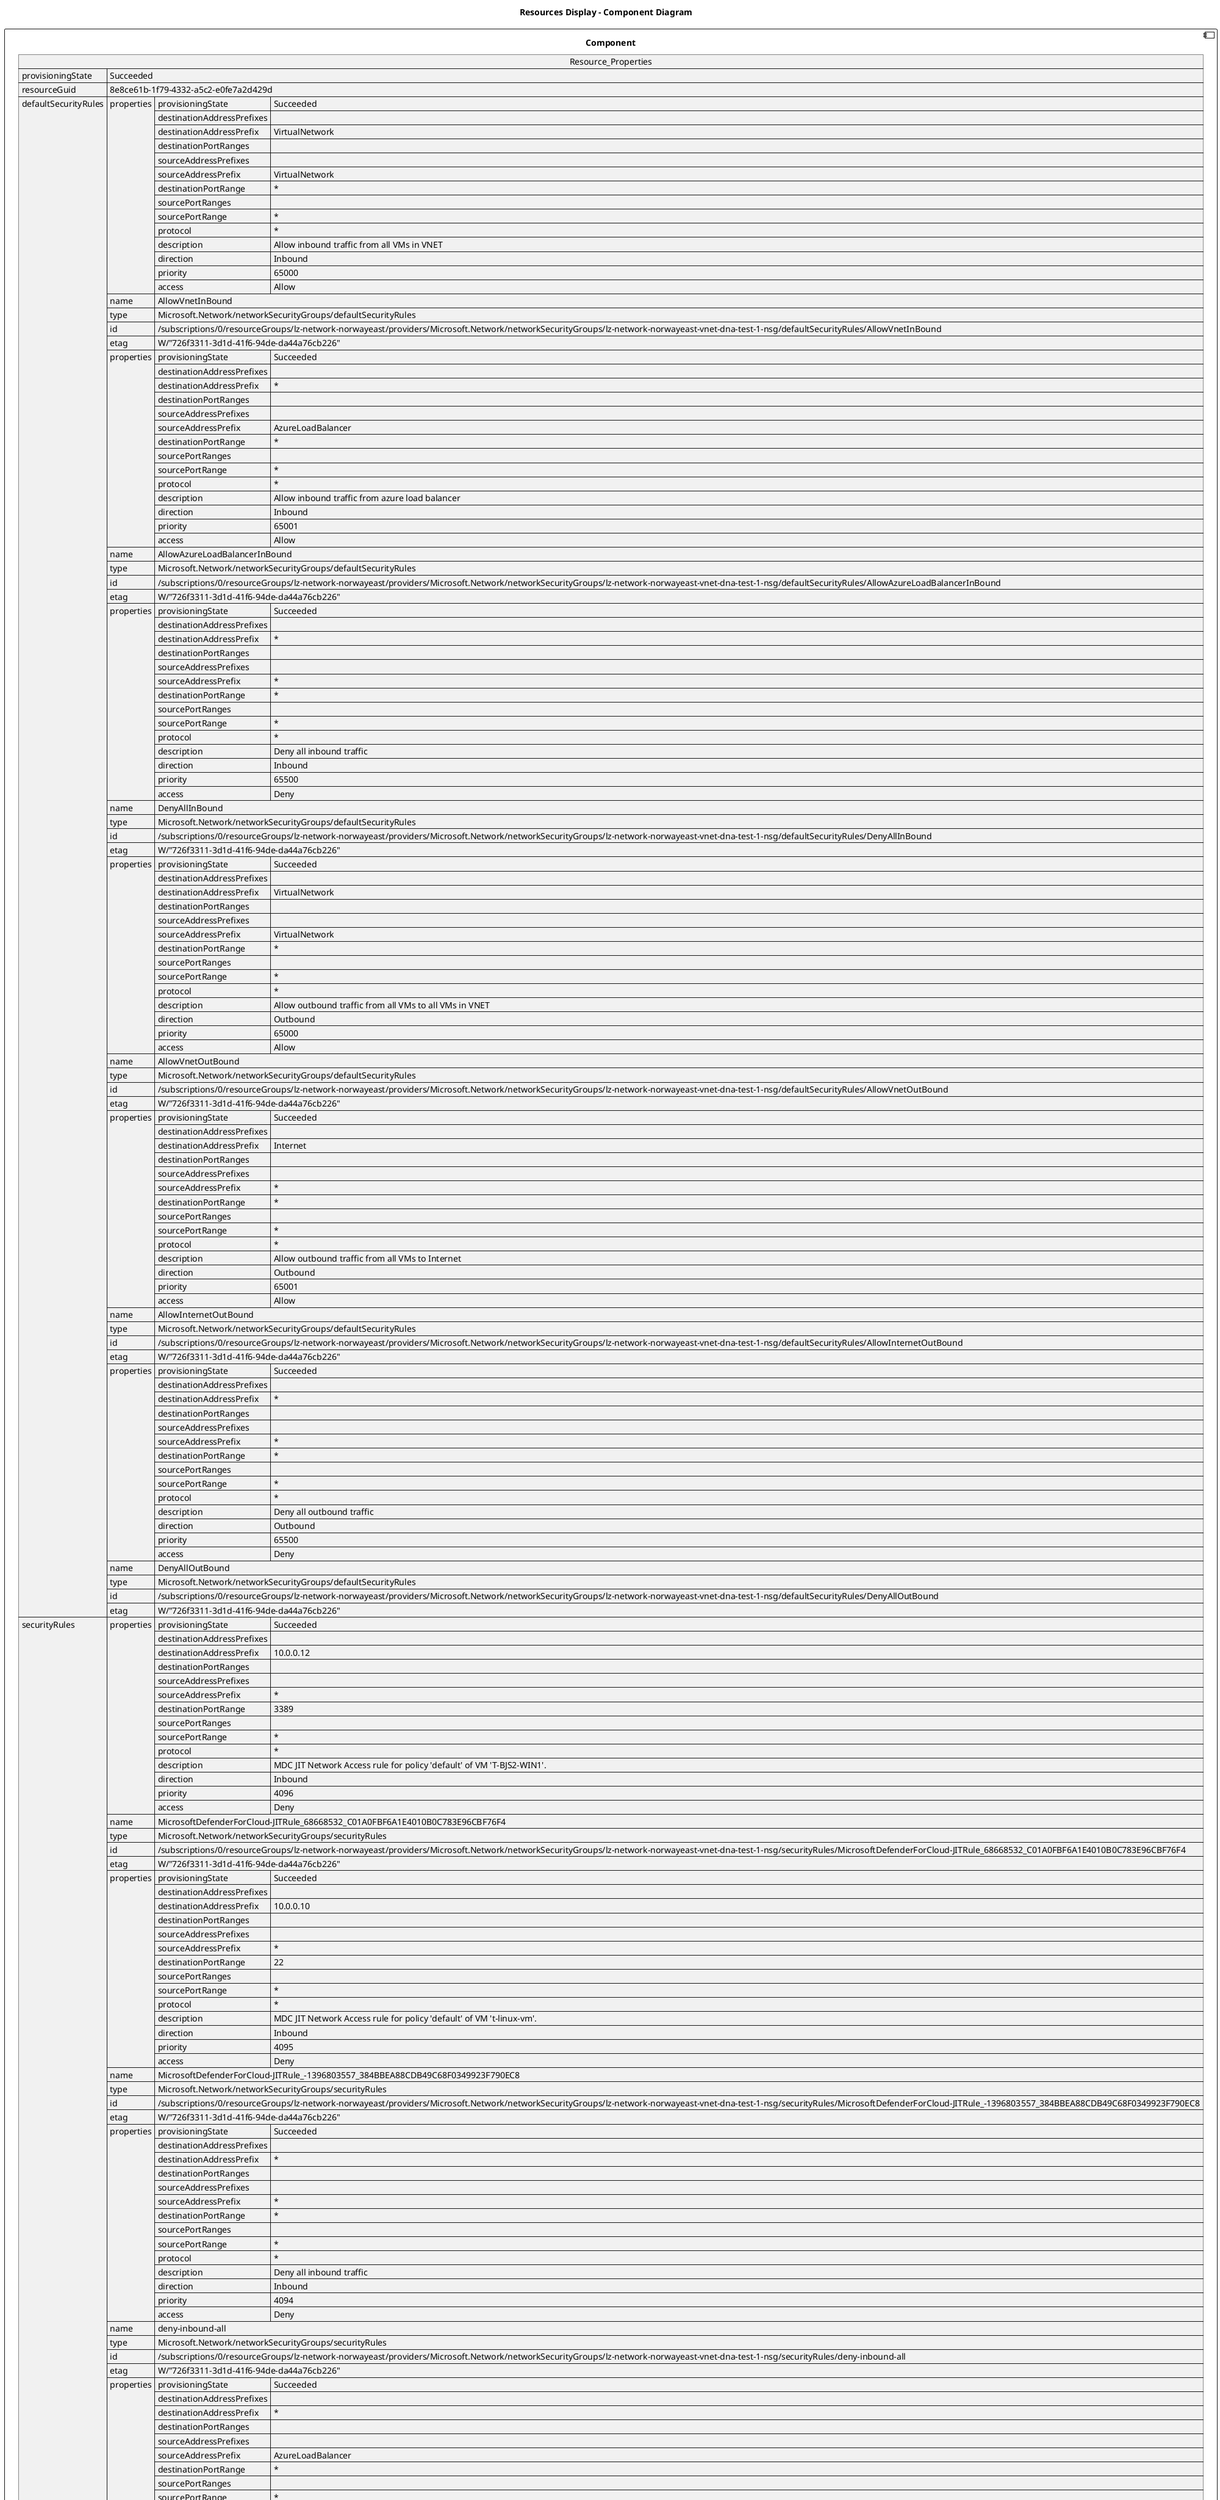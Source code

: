 @startuml

title Resources Display - Component Diagram

component Component {

json  Resource_Properties {
  "provisioningState": "Succeeded",
  "resourceGuid": "8e8ce61b-1f79-4332-a5c2-e0fe7a2d429d",
  "defaultSecurityRules": [
    {
      "properties": {
        "provisioningState": "Succeeded",
        "destinationAddressPrefixes": [],
        "destinationAddressPrefix": "VirtualNetwork",
        "destinationPortRanges": [],
        "sourceAddressPrefixes": [],
        "sourceAddressPrefix": "VirtualNetwork",
        "destinationPortRange": "*",
        "sourcePortRanges": [],
        "sourcePortRange": "*",
        "protocol": "*",
        "description": "Allow inbound traffic from all VMs in VNET",
        "direction": "Inbound",
        "priority": 65000,
        "access": "Allow"
      },
      "name": "AllowVnetInBound",
      "type": "Microsoft.Network/networkSecurityGroups/defaultSecurityRules",
      "id": "/subscriptions/0/resourceGroups/lz-network-norwayeast/providers/Microsoft.Network/networkSecurityGroups/lz-network-norwayeast-vnet-dna-test-1-nsg/defaultSecurityRules/AllowVnetInBound",
      "etag": "W/\"726f3311-3d1d-41f6-94de-da44a76cb226\""
    },
    {
      "properties": {
        "provisioningState": "Succeeded",
        "destinationAddressPrefixes": [],
        "destinationAddressPrefix": "*",
        "destinationPortRanges": [],
        "sourceAddressPrefixes": [],
        "sourceAddressPrefix": "AzureLoadBalancer",
        "destinationPortRange": "*",
        "sourcePortRanges": [],
        "sourcePortRange": "*",
        "protocol": "*",
        "description": "Allow inbound traffic from azure load balancer",
        "direction": "Inbound",
        "priority": 65001,
        "access": "Allow"
      },
      "name": "AllowAzureLoadBalancerInBound",
      "type": "Microsoft.Network/networkSecurityGroups/defaultSecurityRules",
      "id": "/subscriptions/0/resourceGroups/lz-network-norwayeast/providers/Microsoft.Network/networkSecurityGroups/lz-network-norwayeast-vnet-dna-test-1-nsg/defaultSecurityRules/AllowAzureLoadBalancerInBound",
      "etag": "W/\"726f3311-3d1d-41f6-94de-da44a76cb226\""
    },
    {
      "properties": {
        "provisioningState": "Succeeded",
        "destinationAddressPrefixes": [],
        "destinationAddressPrefix": "*",
        "destinationPortRanges": [],
        "sourceAddressPrefixes": [],
        "sourceAddressPrefix": "*",
        "destinationPortRange": "*",
        "sourcePortRanges": [],
        "sourcePortRange": "*",
        "protocol": "*",
        "description": "Deny all inbound traffic",
        "direction": "Inbound",
        "priority": 65500,
        "access": "Deny"
      },
      "name": "DenyAllInBound",
      "type": "Microsoft.Network/networkSecurityGroups/defaultSecurityRules",
      "id": "/subscriptions/0/resourceGroups/lz-network-norwayeast/providers/Microsoft.Network/networkSecurityGroups/lz-network-norwayeast-vnet-dna-test-1-nsg/defaultSecurityRules/DenyAllInBound",
      "etag": "W/\"726f3311-3d1d-41f6-94de-da44a76cb226\""
    },
    {
      "properties": {
        "provisioningState": "Succeeded",
        "destinationAddressPrefixes": [],
        "destinationAddressPrefix": "VirtualNetwork",
        "destinationPortRanges": [],
        "sourceAddressPrefixes": [],
        "sourceAddressPrefix": "VirtualNetwork",
        "destinationPortRange": "*",
        "sourcePortRanges": [],
        "sourcePortRange": "*",
        "protocol": "*",
        "description": "Allow outbound traffic from all VMs to all VMs in VNET",
        "direction": "Outbound",
        "priority": 65000,
        "access": "Allow"
      },
      "name": "AllowVnetOutBound",
      "type": "Microsoft.Network/networkSecurityGroups/defaultSecurityRules",
      "id": "/subscriptions/0/resourceGroups/lz-network-norwayeast/providers/Microsoft.Network/networkSecurityGroups/lz-network-norwayeast-vnet-dna-test-1-nsg/defaultSecurityRules/AllowVnetOutBound",
      "etag": "W/\"726f3311-3d1d-41f6-94de-da44a76cb226\""
    },
    {
      "properties": {
        "provisioningState": "Succeeded",
        "destinationAddressPrefixes": [],
        "destinationAddressPrefix": "Internet",
        "destinationPortRanges": [],
        "sourceAddressPrefixes": [],
        "sourceAddressPrefix": "*",
        "destinationPortRange": "*",
        "sourcePortRanges": [],
        "sourcePortRange": "*",
        "protocol": "*",
        "description": "Allow outbound traffic from all VMs to Internet",
        "direction": "Outbound",
        "priority": 65001,
        "access": "Allow"
      },
      "name": "AllowInternetOutBound",
      "type": "Microsoft.Network/networkSecurityGroups/defaultSecurityRules",
      "id": "/subscriptions/0/resourceGroups/lz-network-norwayeast/providers/Microsoft.Network/networkSecurityGroups/lz-network-norwayeast-vnet-dna-test-1-nsg/defaultSecurityRules/AllowInternetOutBound",
      "etag": "W/\"726f3311-3d1d-41f6-94de-da44a76cb226\""
    },
    {
      "properties": {
        "provisioningState": "Succeeded",
        "destinationAddressPrefixes": [],
        "destinationAddressPrefix": "*",
        "destinationPortRanges": [],
        "sourceAddressPrefixes": [],
        "sourceAddressPrefix": "*",
        "destinationPortRange": "*",
        "sourcePortRanges": [],
        "sourcePortRange": "*",
        "protocol": "*",
        "description": "Deny all outbound traffic",
        "direction": "Outbound",
        "priority": 65500,
        "access": "Deny"
      },
      "name": "DenyAllOutBound",
      "type": "Microsoft.Network/networkSecurityGroups/defaultSecurityRules",
      "id": "/subscriptions/0/resourceGroups/lz-network-norwayeast/providers/Microsoft.Network/networkSecurityGroups/lz-network-norwayeast-vnet-dna-test-1-nsg/defaultSecurityRules/DenyAllOutBound",
      "etag": "W/\"726f3311-3d1d-41f6-94de-da44a76cb226\""
    }
  ],
  "securityRules": [
    {
      "properties": {
        "provisioningState": "Succeeded",
        "destinationAddressPrefixes": [],
        "destinationAddressPrefix": "10.0.0.12",
        "destinationPortRanges": [],
        "sourceAddressPrefixes": [],
        "sourceAddressPrefix": "*",
        "destinationPortRange": "3389",
        "sourcePortRanges": [],
        "sourcePortRange": "*",
        "protocol": "*",
        "description": "MDC JIT Network Access rule for policy 'default' of VM 'T-BJS2-WIN1'.",
        "direction": "Inbound",
        "priority": 4096,
        "access": "Deny"
      },
      "name": "MicrosoftDefenderForCloud-JITRule_68668532_C01A0FBF6A1E4010B0C783E96CBF76F4",
      "type": "Microsoft.Network/networkSecurityGroups/securityRules",
      "id": "/subscriptions/0/resourceGroups/lz-network-norwayeast/providers/Microsoft.Network/networkSecurityGroups/lz-network-norwayeast-vnet-dna-test-1-nsg/securityRules/MicrosoftDefenderForCloud-JITRule_68668532_C01A0FBF6A1E4010B0C783E96CBF76F4",
      "etag": "W/\"726f3311-3d1d-41f6-94de-da44a76cb226\""
    },
    {
      "properties": {
        "provisioningState": "Succeeded",
        "destinationAddressPrefixes": [],
        "destinationAddressPrefix": "10.0.0.10",
        "destinationPortRanges": [],
        "sourceAddressPrefixes": [],
        "sourceAddressPrefix": "*",
        "destinationPortRange": "22",
        "sourcePortRanges": [],
        "sourcePortRange": "*",
        "protocol": "*",
        "description": "MDC JIT Network Access rule for policy 'default' of VM 't-linux-vm'.",
        "direction": "Inbound",
        "priority": 4095,
        "access": "Deny"
      },
      "name": "MicrosoftDefenderForCloud-JITRule_-1396803557_384BBEA88CDB49C68F0349923F790EC8",
      "type": "Microsoft.Network/networkSecurityGroups/securityRules",
      "id": "/subscriptions/0/resourceGroups/lz-network-norwayeast/providers/Microsoft.Network/networkSecurityGroups/lz-network-norwayeast-vnet-dna-test-1-nsg/securityRules/MicrosoftDefenderForCloud-JITRule_-1396803557_384BBEA88CDB49C68F0349923F790EC8",
      "etag": "W/\"726f3311-3d1d-41f6-94de-da44a76cb226\""
    },
    {
      "properties": {
        "provisioningState": "Succeeded",
        "destinationAddressPrefixes": [],
        "destinationAddressPrefix": "*",
        "destinationPortRanges": [],
        "sourceAddressPrefixes": [],
        "sourceAddressPrefix": "*",
        "destinationPortRange": "*",
        "sourcePortRanges": [],
        "sourcePortRange": "*",
        "protocol": "*",
        "description": "Deny all inbound traffic",
        "direction": "Inbound",
        "priority": 4094,
        "access": "Deny"
      },
      "name": "deny-inbound-all",
      "type": "Microsoft.Network/networkSecurityGroups/securityRules",
      "id": "/subscriptions/0/resourceGroups/lz-network-norwayeast/providers/Microsoft.Network/networkSecurityGroups/lz-network-norwayeast-vnet-dna-test-1-nsg/securityRules/deny-inbound-all",
      "etag": "W/\"726f3311-3d1d-41f6-94de-da44a76cb226\""
    },
    {
      "properties": {
        "provisioningState": "Succeeded",
        "destinationAddressPrefixes": [],
        "destinationAddressPrefix": "*",
        "destinationPortRanges": [],
        "sourceAddressPrefixes": [],
        "sourceAddressPrefix": "AzureLoadBalancer",
        "destinationPortRange": "*",
        "sourcePortRanges": [],
        "sourcePortRange": "*",
        "protocol": "*",
        "description": "Allow RDP from bastion traffic",
        "direction": "Inbound",
        "priority": 4092,
        "access": "Allow"
      },
      "name": "allow-inbound-azureloadbalancer",
      "type": "Microsoft.Network/networkSecurityGroups/securityRules",
      "id": "/subscriptions/0/resourceGroups/lz-network-norwayeast/providers/Microsoft.Network/networkSecurityGroups/lz-network-norwayeast-vnet-dna-test-1-nsg/securityRules/allow-inbound-azureloadbalancer",
      "etag": "W/\"726f3311-3d1d-41f6-94de-da44a76cb226\""
    },
    {
      "properties": {
        "provisioningState": "Succeeded",
        "destinationAddressPrefixes": [],
        "destinationAddressPrefix": "*",
        "destinationPortRanges": [
          "88"
        ],
        "sourceAddressPrefixes": [],
        "sourceAddressPrefix": "172.25.50.3/32",
        "sourcePortRanges": [],
        "sourcePortRange": "*",
        "protocol": "udp",
        "description": "Allow inbound udp from onprem Qualys",
        "direction": "Inbound",
        "priority": 4034,
        "access": "Allow"
      },
      "name": "allow-inbound-udp-qualys",
      "type": "Microsoft.Network/networkSecurityGroups/securityRules",
      "id": "/subscriptions/0/resourceGroups/lz-network-norwayeast/providers/Microsoft.Network/networkSecurityGroups/lz-network-norwayeast-vnet-dna-test-1-nsg/securityRules/allow-inbound-udp-qualys",
      "etag": "W/\"726f3311-3d1d-41f6-94de-da44a76cb226\""
    },
    {
      "properties": {
        "provisioningState": "Succeeded",
        "destinationAddressPrefixes": [],
        "destinationAddressPrefix": "*",
        "destinationPortRanges": [
          "135",
          "161",
          "1024-65535"
        ],
        "sourceAddressPrefixes": [],
        "sourceAddressPrefix": "172.25.51.89/32",
        "sourcePortRanges": [],
        "sourcePortRange": "*",
        "protocol": "tcp",
        "description": "Allow inbound tcp from onprem CMDB",
        "direction": "Inbound",
        "priority": 4033,
        "access": "Allow"
      },
      "name": "allow-inbound-tcp-cmdb",
      "type": "Microsoft.Network/networkSecurityGroups/securityRules",
      "id": "/subscriptions/0/resourceGroups/lz-network-norwayeast/providers/Microsoft.Network/networkSecurityGroups/lz-network-norwayeast-vnet-dna-test-1-nsg/securityRules/allow-inbound-tcp-cmdb",
      "etag": "W/\"726f3311-3d1d-41f6-94de-da44a76cb226\""
    },
    {
      "properties": {
        "provisioningState": "Succeeded",
        "destinationAddressPrefixes": [],
        "destinationAddressPrefix": "*",
        "destinationPortRanges": [],
        "sourceAddressPrefixes": [],
        "sourceAddressPrefix": "172.20.170.230/32",
        "destinationPortRange": "*",
        "sourcePortRanges": [],
        "sourcePortRange": "*",
        "protocol": "ICMP",
        "description": "Allow inbound icmp from onprem Orion",
        "direction": "Inbound",
        "priority": 4032,
        "access": "Allow"
      },
      "name": "allow-inbound-icmp-orion",
      "type": "Microsoft.Network/networkSecurityGroups/securityRules",
      "id": "/subscriptions/0/resourceGroups/lz-network-norwayeast/providers/Microsoft.Network/networkSecurityGroups/lz-network-norwayeast-vnet-dna-test-1-nsg/securityRules/allow-inbound-icmp-orion",
      "etag": "W/\"726f3311-3d1d-41f6-94de-da44a76cb226\""
    },
    {
      "properties": {
        "provisioningState": "Succeeded",
        "destinationAddressPrefixes": [],
        "destinationAddressPrefix": "*",
        "destinationPortRanges": [
          "161"
        ],
        "sourceAddressPrefixes": [],
        "sourceAddressPrefix": "172.20.170.230/32",
        "sourcePortRanges": [],
        "sourcePortRange": "*",
        "protocol": "udp",
        "description": "Allow inbound udp from onprem Orion",
        "direction": "Inbound",
        "priority": 4031,
        "access": "Allow"
      },
      "name": "allow-inbound-udp-orion",
      "type": "Microsoft.Network/networkSecurityGroups/securityRules",
      "id": "/subscriptions/0/resourceGroups/lz-network-norwayeast/providers/Microsoft.Network/networkSecurityGroups/lz-network-norwayeast-vnet-dna-test-1-nsg/securityRules/allow-inbound-udp-orion",
      "etag": "W/\"726f3311-3d1d-41f6-94de-da44a76cb226\""
    },
    {
      "properties": {
        "provisioningState": "Succeeded",
        "destinationAddressPrefixes": [],
        "destinationAddressPrefix": "*",
        "destinationPortRanges": [
          "135",
          "136",
          "137",
          "138",
          "139",
          "443",
          "45152-65535"
        ],
        "sourceAddressPrefixes": [],
        "sourceAddressPrefix": "172.20.170.230/32",
        "sourcePortRanges": [],
        "sourcePortRange": "*",
        "protocol": "tcp",
        "description": "Allow inbound tcp from onprem Orion",
        "direction": "Inbound",
        "priority": 4030,
        "access": "Allow"
      },
      "name": "allow-inbound-tcp-orion",
      "type": "Microsoft.Network/networkSecurityGroups/securityRules",
      "id": "/subscriptions/0/resourceGroups/lz-network-norwayeast/providers/Microsoft.Network/networkSecurityGroups/lz-network-norwayeast-vnet-dna-test-1-nsg/securityRules/allow-inbound-tcp-orion",
      "etag": "W/\"726f3311-3d1d-41f6-94de-da44a76cb226\""
    },
    {
      "properties": {
        "provisioningState": "Succeeded",
        "destinationAddressPrefixes": [
          "10.0.0.6"
        ],
        "destinationPortRanges": [
          "3389"
        ],
        "sourceAddressPrefixes": [
          "10.105.0.128/28"
        ],
        "sourcePortRanges": [],
        "sourcePortRange": "*",
        "protocol": "tcp",
        "description": "allow inbound from AVD IT pool to Entra Id Test",
        "direction": "Inbound",
        "priority": 1001,
        "access": "Allow"
      },
      "name": "allow-inbound-avd-entraid",
      "type": "Microsoft.Network/networkSecurityGroups/securityRules",
      "id": "/subscriptions/0/resourceGroups/lz-network-norwayeast/providers/Microsoft.Network/networkSecurityGroups/lz-network-norwayeast-vnet-dna-test-1-nsg/securityRules/allow-inbound-avd-entraid",
      "etag": "W/\"726f3311-3d1d-41f6-94de-da44a76cb226\""
    },
    {
      "properties": {
        "provisioningState": "Succeeded",
        "destinationAddressPrefixes": [
          "10.104.4.128/28"
        ],
        "destinationPortRanges": [
          "53",
          "88",
          "123",
          "135",
          "139",
          "389",
          "443",
          "445",
          "464",
          "636",
          "1025",
          "1026",
          "3268",
          "3269",
          "3275",
          "5722",
          "49152-65535"
        ],
        "sourceAddressPrefixes": [
          "10.104.4.128/28",
          "172.20.170.201",
          "172.25.50.54",
          "172.25.65.172",
          "172.25.65.173"
        ],
        "sourcePortRanges": [],
        "sourcePortRange": "*",
        "protocol": "tcp",
        "description": "allow inbound tcp from kl dc to adds subnet",
        "direction": "Inbound",
        "priority": 1000,
        "access": "Allow"
      },
      "name": "allow-inbound-tcp-dc-adds",
      "type": "Microsoft.Network/networkSecurityGroups/securityRules",
      "id": "/subscriptions/0/resourceGroups/lz-network-norwayeast/providers/Microsoft.Network/networkSecurityGroups/lz-network-norwayeast-vnet-dna-test-1-nsg/securityRules/allow-inbound-tcp-dc-adds",
      "etag": "W/\"726f3311-3d1d-41f6-94de-da44a76cb226\""
    },
    {
      "properties": {
        "provisioningState": "Succeeded",
        "destinationAddressPrefixes": [],
        "destinationAddressPrefix": "*",
        "destinationPortRanges": [],
        "sourceAddressPrefixes": [],
        "sourceAddressPrefix": "*",
        "destinationPortRange": "*",
        "sourcePortRanges": [],
        "sourcePortRange": "*",
        "protocol": "*",
        "description": "Deny all outbound traffic",
        "direction": "Outbound",
        "priority": 4095,
        "access": "Deny"
      },
      "name": "deny-outbound-all",
      "type": "Microsoft.Network/networkSecurityGroups/securityRules",
      "id": "/subscriptions/0/resourceGroups/lz-network-norwayeast/providers/Microsoft.Network/networkSecurityGroups/lz-network-norwayeast-vnet-dna-test-1-nsg/securityRules/deny-outbound-all",
      "etag": "W/\"726f3311-3d1d-41f6-94de-da44a76cb226\""
    },
    {
      "properties": {
        "provisioningState": "Succeeded",
        "destinationAddressPrefixes": [],
        "destinationAddressPrefix": "Internet",
        "destinationPortRanges": [],
        "sourceAddressPrefixes": [],
        "sourceAddressPrefix": "*",
        "destinationPortRange": "*",
        "sourcePortRanges": [],
        "sourcePortRange": "*",
        "protocol": "*",
        "description": "Allow outbound internet traffic",
        "direction": "Outbound",
        "priority": 4093,
        "access": "Allow"
      },
      "name": "allow-outbound-internet",
      "type": "Microsoft.Network/networkSecurityGroups/securityRules",
      "id": "/subscriptions/0/resourceGroups/lz-network-norwayeast/providers/Microsoft.Network/networkSecurityGroups/lz-network-norwayeast-vnet-dna-test-1-nsg/securityRules/allow-outbound-internet",
      "etag": "W/\"726f3311-3d1d-41f6-94de-da44a76cb226\""
    },
    {
      "properties": {
        "provisioningState": "Succeeded",
        "destinationAddressPrefixes": [
          "15.133.50.64/28",
          "20.60.100.0/27",
          "20.60.100.32/27",
          "20.60.100.64/27",
          "20.60.100.96/27",
          "20.60.100.128/26",
          "20.60.100.192/28",
          "20.60.102.0/24",
          "20.60.103.0/26",
          "20.60.103.64/26",
          "20.60.103.128/26",
          "20.60.103.192/26",
          "20.60.104.0/24",
          "20.60.105.0/28",
          "20.130.74.192/26",
          "20.135.69.200/29",
          "20.139.70.0/24",
          "20.159.41.73/32",
          "20.159.42.232/29",
          "20.198.232.0/24",
          "62.92.84.128/29",
          "62.92.84.136/29",
          "62.92.84.144/28",
          "62.92.84.160/28",
          "62.121.190.30/32",
          "68.137.114.88/30",
          "68.137.114.112/30",
          "68.141.72.0/26",
          "68.141.200.0/26",
          "69.184.0.0/16",
          "69.191.198.2/32",
          "69.191.230.2/32",
          "89.250.127.128/32",
          "89.250.127.196/32",
          "91.102.25.175/32",
          "91.102.25.176/32",
          "94.127.57.64/27",
          "94.127.61.64/27",
          "94.144.1.71/32",
          "94.144.1.108/32",
          "94.144.1.115/32",
          "138.35.0.0/16",
          "139.111.95.0/27",
          "139.114.217.64/28",
          "139.116.129.0/24",
          "146.172.4.224/29",
          "146.172.4.232/29",
          "146.172.7.228/32",
          "146.172.7.236/32",
          "146.192.38.32/29",
          "146.192.43.248/29",
          "146.192.219.96/27",
          "147.29.36.0/24",
          "147.29.38.23/32",
          "147.29.140.132/32",
          "147.29.140.133/32",
          "147.29.140.134/32",
          "147.29.140.135/32",
          "148.122.143.64/27",
          "148.122.165.66/32",
          "148.122.166.192/28",
          "148.122.166.208/28",
          "148.122.166.224/28",
          "148.122.211.130/32",
          "148.122.226.8/30",
          "148.122.226.12/30",
          "148.122.226.20/30",
          "148.122.226.28/30",
          "152.95.192.0/19",
          "152.95.225.32/29",
          "152.95.225.64/29",
          "152.177.151.188/30",
          "153.110.63.0/25",
          "153.110.197.0/25",
          "153.110.198.128/26",
          "153.110.224.160/28",
          "155.61.0.0/16",
          "155.195.0.0/16",
          "160.43.93.39/32",
          "160.43.94.158/32",
          "160.43.94.174/32",
          "160.43.166.170/32",
          "160.43.172.0/25",
          "185.35.212.64/28",
          "185.35.212.110/32",
          "193.88.156.0/23",
          "193.161.30.184/30",
          "193.214.20.167/32",
          "194.125.246.0/23",
          "194.213.168.166/32",
          "195.204.62.0/24",
          "195.254.173.168/29",
          "199.105.176.0/21",
          "199.105.184.0/23",
          "208.134.161.0/24",
          "217.65.224.212/32"
        ],
        "destinationPortRanges": [],
        "sourceAddressPrefixes": [],
        "sourceAddressPrefix": "*",
        "destinationPortRange": "*",
        "sourcePortRanges": [],
        "sourcePortRange": "*",
        "protocol": "*",
        "description": "Deny all outbound traffic to public IP adresses routed over internal networks",
        "direction": "Outbound",
        "priority": 4091,
        "access": "Deny"
      },
      "name": "deny-outbound-internal-public-addresses",
      "type": "Microsoft.Network/networkSecurityGroups/securityRules",
      "id": "/subscriptions/0/resourceGroups/lz-network-norwayeast/providers/Microsoft.Network/networkSecurityGroups/lz-network-norwayeast-vnet-dna-test-1-nsg/securityRules/deny-outbound-internal-public-addresses",
      "etag": "W/\"726f3311-3d1d-41f6-94de-da44a76cb226\""
    },
    {
      "properties": {
        "provisioningState": "Succeeded",
        "destinationAddressPrefixes": [],
        "destinationAddressPrefix": "10.104.4.160/28",
        "destinationPortRanges": [],
        "sourceAddressPrefixes": [],
        "sourceAddressPrefix": "*",
        "destinationPortRange": "53",
        "sourcePortRanges": [],
        "sourcePortRange": "*",
        "protocol": "*",
        "description": "Allow outbound DNS traffic to DNS Forwarder",
        "direction": "Outbound",
        "priority": 4090,
        "access": "Allow"
      },
      "name": "allow-outbound-dns-fwd",
      "type": "Microsoft.Network/networkSecurityGroups/securityRules",
      "id": "/subscriptions/0/resourceGroups/lz-network-norwayeast/providers/Microsoft.Network/networkSecurityGroups/lz-network-norwayeast-vnet-dna-test-1-nsg/securityRules/allow-outbound-dns-fwd",
      "etag": "W/\"726f3311-3d1d-41f6-94de-da44a76cb226\""
    },
    {
      "properties": {
        "provisioningState": "Succeeded",
        "destinationAddressPrefixes": [
          "172.25.61.37/32",
          "172.25.61.38/32",
          "172.25.61.39/32"
        ],
        "destinationPortRanges": [
          "8089",
          "9997"
        ],
        "sourceAddressPrefixes": [],
        "sourceAddressPrefix": "*",
        "sourcePortRanges": [],
        "sourcePortRange": "*",
        "protocol": "tcp",
        "description": "Allow outbound tcp to onprem Splunk",
        "direction": "Outbound",
        "priority": 4031,
        "access": "Allow"
      },
      "name": "allow-outbound-tcp-splunk",
      "type": "Microsoft.Network/networkSecurityGroups/securityRules",
      "id": "/subscriptions/0/resourceGroups/lz-network-norwayeast/providers/Microsoft.Network/networkSecurityGroups/lz-network-norwayeast-vnet-dna-test-1-nsg/securityRules/allow-outbound-tcp-splunk",
      "etag": "W/\"726f3311-3d1d-41f6-94de-da44a76cb226\""
    },
    {
      "properties": {
        "provisioningState": "Succeeded",
        "destinationAddressPrefixes": [],
        "destinationAddressPrefix": "172.25.51.40/32",
        "destinationPortRanges": [
          "8080"
        ],
        "sourceAddressPrefixes": [],
        "sourceAddressPrefix": "*",
        "sourcePortRanges": [],
        "sourcePortRange": "*",
        "protocol": "tcp",
        "description": "Allow outbound tcp to onprem SNOW",
        "direction": "Outbound",
        "priority": 4030,
        "access": "Allow"
      },
      "name": "allow-outbound-tcp-snow",
      "type": "Microsoft.Network/networkSecurityGroups/securityRules",
      "id": "/subscriptions/0/resourceGroups/lz-network-norwayeast/providers/Microsoft.Network/networkSecurityGroups/lz-network-norwayeast-vnet-dna-test-1-nsg/securityRules/allow-outbound-tcp-snow",
      "etag": "W/\"726f3311-3d1d-41f6-94de-da44a76cb226\""
    }
  ],
  "subnets": [
    {
      "id": "/subscriptions/0/resourceGroups/lz-network-norwayeast/providers/Microsoft.Network/virtualNetworks/lz-network-norwayeast-vnet/subnets/dna-test-1"
    }
  ],
  "flowLogs": [
    {
      "id": "/subscriptions/0/resourceGroups/NetworkWatcherRG/providers/Microsoft.Network/networkWatchers/NetworkWatcher_norwayeast/flowLogs/lz-network-norwayeast-vnet-dna-test-1-nsg-flowlog"
    }
  ]
}
}
@enduml
